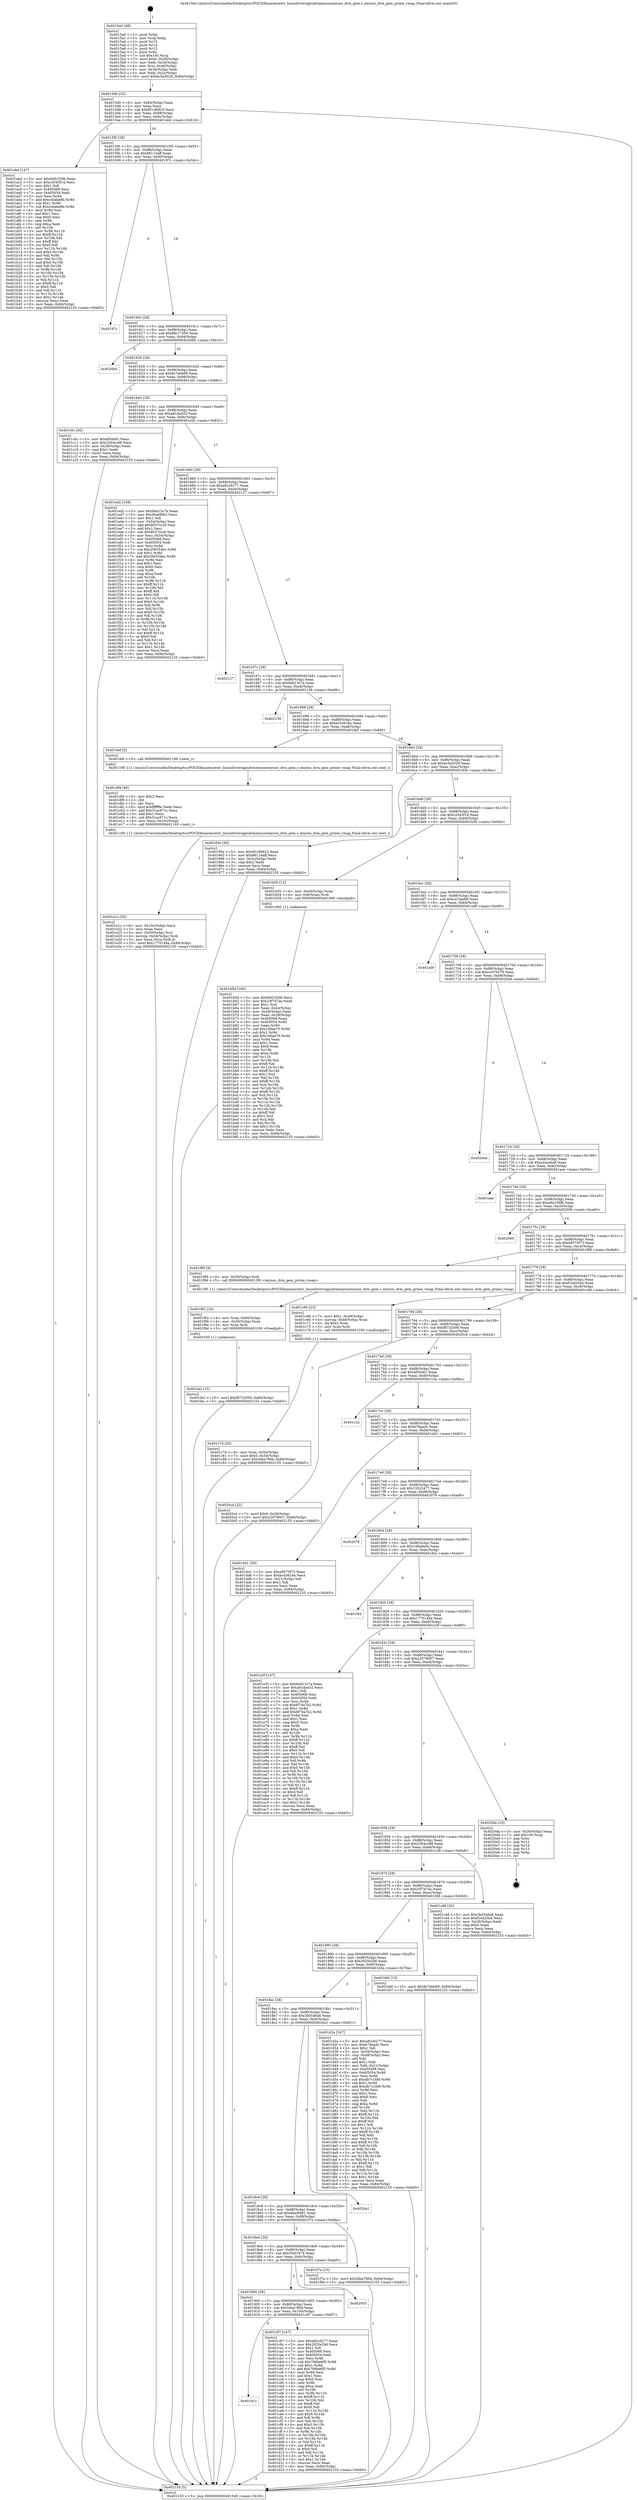 digraph "0x4015a0" {
  label = "0x4015a0 (/mnt/c/Users/mathe/Desktop/tcc/POCII/binaries/extr_linuxdriversgpudrmexynosexynos_drm_gem.c_exynos_drm_gem_prime_vmap_Final-ollvm.out::main(0))"
  labelloc = "t"
  node[shape=record]

  Entry [label="",width=0.3,height=0.3,shape=circle,fillcolor=black,style=filled]
  "0x4015d0" [label="{
     0x4015d0 [32]\l
     | [instrs]\l
     &nbsp;&nbsp;0x4015d0 \<+6\>: mov -0x84(%rbp),%eax\l
     &nbsp;&nbsp;0x4015d6 \<+2\>: mov %eax,%ecx\l
     &nbsp;&nbsp;0x4015d8 \<+6\>: sub $0x851d6823,%ecx\l
     &nbsp;&nbsp;0x4015de \<+6\>: mov %eax,-0x88(%rbp)\l
     &nbsp;&nbsp;0x4015e4 \<+6\>: mov %ecx,-0x8c(%rbp)\l
     &nbsp;&nbsp;0x4015ea \<+6\>: je 0000000000401abd \<main+0x51d\>\l
  }"]
  "0x401abd" [label="{
     0x401abd [147]\l
     | [instrs]\l
     &nbsp;&nbsp;0x401abd \<+5\>: mov $0x6401f29b,%eax\l
     &nbsp;&nbsp;0x401ac2 \<+5\>: mov $0xc2043f14,%ecx\l
     &nbsp;&nbsp;0x401ac7 \<+2\>: mov $0x1,%dl\l
     &nbsp;&nbsp;0x401ac9 \<+7\>: mov 0x405068,%esi\l
     &nbsp;&nbsp;0x401ad0 \<+7\>: mov 0x405054,%edi\l
     &nbsp;&nbsp;0x401ad7 \<+3\>: mov %esi,%r8d\l
     &nbsp;&nbsp;0x401ada \<+7\>: add $0xccbabe8b,%r8d\l
     &nbsp;&nbsp;0x401ae1 \<+4\>: sub $0x1,%r8d\l
     &nbsp;&nbsp;0x401ae5 \<+7\>: sub $0xccbabe8b,%r8d\l
     &nbsp;&nbsp;0x401aec \<+4\>: imul %r8d,%esi\l
     &nbsp;&nbsp;0x401af0 \<+3\>: and $0x1,%esi\l
     &nbsp;&nbsp;0x401af3 \<+3\>: cmp $0x0,%esi\l
     &nbsp;&nbsp;0x401af6 \<+4\>: sete %r9b\l
     &nbsp;&nbsp;0x401afa \<+3\>: cmp $0xa,%edi\l
     &nbsp;&nbsp;0x401afd \<+4\>: setl %r10b\l
     &nbsp;&nbsp;0x401b01 \<+3\>: mov %r9b,%r11b\l
     &nbsp;&nbsp;0x401b04 \<+4\>: xor $0xff,%r11b\l
     &nbsp;&nbsp;0x401b08 \<+3\>: mov %r10b,%bl\l
     &nbsp;&nbsp;0x401b0b \<+3\>: xor $0xff,%bl\l
     &nbsp;&nbsp;0x401b0e \<+3\>: xor $0x0,%dl\l
     &nbsp;&nbsp;0x401b11 \<+3\>: mov %r11b,%r14b\l
     &nbsp;&nbsp;0x401b14 \<+4\>: and $0x0,%r14b\l
     &nbsp;&nbsp;0x401b18 \<+3\>: and %dl,%r9b\l
     &nbsp;&nbsp;0x401b1b \<+3\>: mov %bl,%r15b\l
     &nbsp;&nbsp;0x401b1e \<+4\>: and $0x0,%r15b\l
     &nbsp;&nbsp;0x401b22 \<+3\>: and %dl,%r10b\l
     &nbsp;&nbsp;0x401b25 \<+3\>: or %r9b,%r14b\l
     &nbsp;&nbsp;0x401b28 \<+3\>: or %r10b,%r15b\l
     &nbsp;&nbsp;0x401b2b \<+3\>: xor %r15b,%r14b\l
     &nbsp;&nbsp;0x401b2e \<+3\>: or %bl,%r11b\l
     &nbsp;&nbsp;0x401b31 \<+4\>: xor $0xff,%r11b\l
     &nbsp;&nbsp;0x401b35 \<+3\>: or $0x0,%dl\l
     &nbsp;&nbsp;0x401b38 \<+3\>: and %dl,%r11b\l
     &nbsp;&nbsp;0x401b3b \<+3\>: or %r11b,%r14b\l
     &nbsp;&nbsp;0x401b3e \<+4\>: test $0x1,%r14b\l
     &nbsp;&nbsp;0x401b42 \<+3\>: cmovne %ecx,%eax\l
     &nbsp;&nbsp;0x401b45 \<+6\>: mov %eax,-0x84(%rbp)\l
     &nbsp;&nbsp;0x401b4b \<+5\>: jmp 0000000000402155 \<main+0xbb5\>\l
  }"]
  "0x4015f0" [label="{
     0x4015f0 [28]\l
     | [instrs]\l
     &nbsp;&nbsp;0x4015f0 \<+5\>: jmp 00000000004015f5 \<main+0x55\>\l
     &nbsp;&nbsp;0x4015f5 \<+6\>: mov -0x88(%rbp),%eax\l
     &nbsp;&nbsp;0x4015fb \<+5\>: sub $0x86114aff,%eax\l
     &nbsp;&nbsp;0x401600 \<+6\>: mov %eax,-0x90(%rbp)\l
     &nbsp;&nbsp;0x401606 \<+6\>: je 000000000040197c \<main+0x3dc\>\l
  }"]
  Exit [label="",width=0.3,height=0.3,shape=circle,fillcolor=black,style=filled,peripheries=2]
  "0x40197c" [label="{
     0x40197c\l
  }", style=dashed]
  "0x40160c" [label="{
     0x40160c [28]\l
     | [instrs]\l
     &nbsp;&nbsp;0x40160c \<+5\>: jmp 0000000000401611 \<main+0x71\>\l
     &nbsp;&nbsp;0x401611 \<+6\>: mov -0x88(%rbp),%eax\l
     &nbsp;&nbsp;0x401617 \<+5\>: sub $0x89c17356,%eax\l
     &nbsp;&nbsp;0x40161c \<+6\>: mov %eax,-0x94(%rbp)\l
     &nbsp;&nbsp;0x401622 \<+6\>: je 00000000004020b0 \<main+0xb10\>\l
  }"]
  "0x401fa2" [label="{
     0x401fa2 [15]\l
     | [instrs]\l
     &nbsp;&nbsp;0x401fa2 \<+10\>: movl $0xf872d300,-0x84(%rbp)\l
     &nbsp;&nbsp;0x401fac \<+5\>: jmp 0000000000402155 \<main+0xbb5\>\l
  }"]
  "0x4020b0" [label="{
     0x4020b0\l
  }", style=dashed]
  "0x401628" [label="{
     0x401628 [28]\l
     | [instrs]\l
     &nbsp;&nbsp;0x401628 \<+5\>: jmp 000000000040162d \<main+0x8d\>\l
     &nbsp;&nbsp;0x40162d \<+6\>: mov -0x88(%rbp),%eax\l
     &nbsp;&nbsp;0x401633 \<+5\>: sub $0x9c7ebb69,%eax\l
     &nbsp;&nbsp;0x401638 \<+6\>: mov %eax,-0x98(%rbp)\l
     &nbsp;&nbsp;0x40163e \<+6\>: je 0000000000401c0c \<main+0x66c\>\l
  }"]
  "0x401f92" [label="{
     0x401f92 [16]\l
     | [instrs]\l
     &nbsp;&nbsp;0x401f92 \<+4\>: mov %rax,-0x60(%rbp)\l
     &nbsp;&nbsp;0x401f96 \<+4\>: mov -0x50(%rbp),%rax\l
     &nbsp;&nbsp;0x401f9a \<+3\>: mov %rax,%rdi\l
     &nbsp;&nbsp;0x401f9d \<+5\>: call 0000000000401030 \<free@plt\>\l
     | [calls]\l
     &nbsp;&nbsp;0x401030 \{1\} (unknown)\l
  }"]
  "0x401c0c" [label="{
     0x401c0c [30]\l
     | [instrs]\l
     &nbsp;&nbsp;0x401c0c \<+5\>: mov $0x4f50a81,%eax\l
     &nbsp;&nbsp;0x401c11 \<+5\>: mov $0x2364cc98,%ecx\l
     &nbsp;&nbsp;0x401c16 \<+3\>: mov -0x28(%rbp),%edx\l
     &nbsp;&nbsp;0x401c19 \<+3\>: cmp $0x1,%edx\l
     &nbsp;&nbsp;0x401c1c \<+3\>: cmovl %ecx,%eax\l
     &nbsp;&nbsp;0x401c1f \<+6\>: mov %eax,-0x84(%rbp)\l
     &nbsp;&nbsp;0x401c25 \<+5\>: jmp 0000000000402155 \<main+0xbb5\>\l
  }"]
  "0x401644" [label="{
     0x401644 [28]\l
     | [instrs]\l
     &nbsp;&nbsp;0x401644 \<+5\>: jmp 0000000000401649 \<main+0xa9\>\l
     &nbsp;&nbsp;0x401649 \<+6\>: mov -0x88(%rbp),%eax\l
     &nbsp;&nbsp;0x40164f \<+5\>: sub $0xa81da432,%eax\l
     &nbsp;&nbsp;0x401654 \<+6\>: mov %eax,-0x9c(%rbp)\l
     &nbsp;&nbsp;0x40165a \<+6\>: je 0000000000401ed2 \<main+0x932\>\l
  }"]
  "0x401e1c" [label="{
     0x401e1c [35]\l
     | [instrs]\l
     &nbsp;&nbsp;0x401e1c \<+6\>: mov -0x10c(%rbp),%ecx\l
     &nbsp;&nbsp;0x401e22 \<+3\>: imul %eax,%ecx\l
     &nbsp;&nbsp;0x401e25 \<+4\>: mov -0x50(%rbp),%rsi\l
     &nbsp;&nbsp;0x401e29 \<+4\>: movslq -0x54(%rbp),%rdi\l
     &nbsp;&nbsp;0x401e2d \<+3\>: mov %ecx,(%rsi,%rdi,4)\l
     &nbsp;&nbsp;0x401e30 \<+10\>: movl $0x1775148a,-0x84(%rbp)\l
     &nbsp;&nbsp;0x401e3a \<+5\>: jmp 0000000000402155 \<main+0xbb5\>\l
  }"]
  "0x401ed2" [label="{
     0x401ed2 [168]\l
     | [instrs]\l
     &nbsp;&nbsp;0x401ed2 \<+5\>: mov $0xbbd13c7a,%eax\l
     &nbsp;&nbsp;0x401ed7 \<+5\>: mov $0x4ba0f061,%ecx\l
     &nbsp;&nbsp;0x401edc \<+2\>: mov $0x1,%dl\l
     &nbsp;&nbsp;0x401ede \<+3\>: mov -0x54(%rbp),%esi\l
     &nbsp;&nbsp;0x401ee1 \<+6\>: add $0x8037ccc0,%esi\l
     &nbsp;&nbsp;0x401ee7 \<+3\>: add $0x1,%esi\l
     &nbsp;&nbsp;0x401eea \<+6\>: sub $0x8037ccc0,%esi\l
     &nbsp;&nbsp;0x401ef0 \<+3\>: mov %esi,-0x54(%rbp)\l
     &nbsp;&nbsp;0x401ef3 \<+7\>: mov 0x405068,%esi\l
     &nbsp;&nbsp;0x401efa \<+7\>: mov 0x405054,%edi\l
     &nbsp;&nbsp;0x401f01 \<+3\>: mov %esi,%r8d\l
     &nbsp;&nbsp;0x401f04 \<+7\>: sub $0x206554ec,%r8d\l
     &nbsp;&nbsp;0x401f0b \<+4\>: sub $0x1,%r8d\l
     &nbsp;&nbsp;0x401f0f \<+7\>: add $0x206554ec,%r8d\l
     &nbsp;&nbsp;0x401f16 \<+4\>: imul %r8d,%esi\l
     &nbsp;&nbsp;0x401f1a \<+3\>: and $0x1,%esi\l
     &nbsp;&nbsp;0x401f1d \<+3\>: cmp $0x0,%esi\l
     &nbsp;&nbsp;0x401f20 \<+4\>: sete %r9b\l
     &nbsp;&nbsp;0x401f24 \<+3\>: cmp $0xa,%edi\l
     &nbsp;&nbsp;0x401f27 \<+4\>: setl %r10b\l
     &nbsp;&nbsp;0x401f2b \<+3\>: mov %r9b,%r11b\l
     &nbsp;&nbsp;0x401f2e \<+4\>: xor $0xff,%r11b\l
     &nbsp;&nbsp;0x401f32 \<+3\>: mov %r10b,%bl\l
     &nbsp;&nbsp;0x401f35 \<+3\>: xor $0xff,%bl\l
     &nbsp;&nbsp;0x401f38 \<+3\>: xor $0x0,%dl\l
     &nbsp;&nbsp;0x401f3b \<+3\>: mov %r11b,%r14b\l
     &nbsp;&nbsp;0x401f3e \<+4\>: and $0x0,%r14b\l
     &nbsp;&nbsp;0x401f42 \<+3\>: and %dl,%r9b\l
     &nbsp;&nbsp;0x401f45 \<+3\>: mov %bl,%r15b\l
     &nbsp;&nbsp;0x401f48 \<+4\>: and $0x0,%r15b\l
     &nbsp;&nbsp;0x401f4c \<+3\>: and %dl,%r10b\l
     &nbsp;&nbsp;0x401f4f \<+3\>: or %r9b,%r14b\l
     &nbsp;&nbsp;0x401f52 \<+3\>: or %r10b,%r15b\l
     &nbsp;&nbsp;0x401f55 \<+3\>: xor %r15b,%r14b\l
     &nbsp;&nbsp;0x401f58 \<+3\>: or %bl,%r11b\l
     &nbsp;&nbsp;0x401f5b \<+4\>: xor $0xff,%r11b\l
     &nbsp;&nbsp;0x401f5f \<+3\>: or $0x0,%dl\l
     &nbsp;&nbsp;0x401f62 \<+3\>: and %dl,%r11b\l
     &nbsp;&nbsp;0x401f65 \<+3\>: or %r11b,%r14b\l
     &nbsp;&nbsp;0x401f68 \<+4\>: test $0x1,%r14b\l
     &nbsp;&nbsp;0x401f6c \<+3\>: cmovne %ecx,%eax\l
     &nbsp;&nbsp;0x401f6f \<+6\>: mov %eax,-0x84(%rbp)\l
     &nbsp;&nbsp;0x401f75 \<+5\>: jmp 0000000000402155 \<main+0xbb5\>\l
  }"]
  "0x401660" [label="{
     0x401660 [28]\l
     | [instrs]\l
     &nbsp;&nbsp;0x401660 \<+5\>: jmp 0000000000401665 \<main+0xc5\>\l
     &nbsp;&nbsp;0x401665 \<+6\>: mov -0x88(%rbp),%eax\l
     &nbsp;&nbsp;0x40166b \<+5\>: sub $0xa82c6277,%eax\l
     &nbsp;&nbsp;0x401670 \<+6\>: mov %eax,-0xa0(%rbp)\l
     &nbsp;&nbsp;0x401676 \<+6\>: je 0000000000402127 \<main+0xb87\>\l
  }"]
  "0x401df4" [label="{
     0x401df4 [40]\l
     | [instrs]\l
     &nbsp;&nbsp;0x401df4 \<+5\>: mov $0x2,%ecx\l
     &nbsp;&nbsp;0x401df9 \<+1\>: cltd\l
     &nbsp;&nbsp;0x401dfa \<+2\>: idiv %ecx\l
     &nbsp;&nbsp;0x401dfc \<+6\>: imul $0xfffffffe,%edx,%ecx\l
     &nbsp;&nbsp;0x401e02 \<+6\>: add $0x31ac971c,%ecx\l
     &nbsp;&nbsp;0x401e08 \<+3\>: add $0x1,%ecx\l
     &nbsp;&nbsp;0x401e0b \<+6\>: sub $0x31ac971c,%ecx\l
     &nbsp;&nbsp;0x401e11 \<+6\>: mov %ecx,-0x10c(%rbp)\l
     &nbsp;&nbsp;0x401e17 \<+5\>: call 0000000000401160 \<next_i\>\l
     | [calls]\l
     &nbsp;&nbsp;0x401160 \{1\} (/mnt/c/Users/mathe/Desktop/tcc/POCII/binaries/extr_linuxdriversgpudrmexynosexynos_drm_gem.c_exynos_drm_gem_prime_vmap_Final-ollvm.out::next_i)\l
  }"]
  "0x402127" [label="{
     0x402127\l
  }", style=dashed]
  "0x40167c" [label="{
     0x40167c [28]\l
     | [instrs]\l
     &nbsp;&nbsp;0x40167c \<+5\>: jmp 0000000000401681 \<main+0xe1\>\l
     &nbsp;&nbsp;0x401681 \<+6\>: mov -0x88(%rbp),%eax\l
     &nbsp;&nbsp;0x401687 \<+5\>: sub $0xbbd13c7a,%eax\l
     &nbsp;&nbsp;0x40168c \<+6\>: mov %eax,-0xa4(%rbp)\l
     &nbsp;&nbsp;0x401692 \<+6\>: je 0000000000402136 \<main+0xb96\>\l
  }"]
  "0x40191c" [label="{
     0x40191c\l
  }", style=dashed]
  "0x402136" [label="{
     0x402136\l
  }", style=dashed]
  "0x401698" [label="{
     0x401698 [28]\l
     | [instrs]\l
     &nbsp;&nbsp;0x401698 \<+5\>: jmp 000000000040169d \<main+0xfd\>\l
     &nbsp;&nbsp;0x40169d \<+6\>: mov -0x88(%rbp),%eax\l
     &nbsp;&nbsp;0x4016a3 \<+5\>: sub $0xbc43616e,%eax\l
     &nbsp;&nbsp;0x4016a8 \<+6\>: mov %eax,-0xa8(%rbp)\l
     &nbsp;&nbsp;0x4016ae \<+6\>: je 0000000000401def \<main+0x84f\>\l
  }"]
  "0x401c97" [label="{
     0x401c97 [147]\l
     | [instrs]\l
     &nbsp;&nbsp;0x401c97 \<+5\>: mov $0xa82c6277,%eax\l
     &nbsp;&nbsp;0x401c9c \<+5\>: mov $0x2925e2b6,%ecx\l
     &nbsp;&nbsp;0x401ca1 \<+2\>: mov $0x1,%dl\l
     &nbsp;&nbsp;0x401ca3 \<+7\>: mov 0x405068,%esi\l
     &nbsp;&nbsp;0x401caa \<+7\>: mov 0x405054,%edi\l
     &nbsp;&nbsp;0x401cb1 \<+3\>: mov %esi,%r8d\l
     &nbsp;&nbsp;0x401cb4 \<+7\>: sub $0x706be6f5,%r8d\l
     &nbsp;&nbsp;0x401cbb \<+4\>: sub $0x1,%r8d\l
     &nbsp;&nbsp;0x401cbf \<+7\>: add $0x706be6f5,%r8d\l
     &nbsp;&nbsp;0x401cc6 \<+4\>: imul %r8d,%esi\l
     &nbsp;&nbsp;0x401cca \<+3\>: and $0x1,%esi\l
     &nbsp;&nbsp;0x401ccd \<+3\>: cmp $0x0,%esi\l
     &nbsp;&nbsp;0x401cd0 \<+4\>: sete %r9b\l
     &nbsp;&nbsp;0x401cd4 \<+3\>: cmp $0xa,%edi\l
     &nbsp;&nbsp;0x401cd7 \<+4\>: setl %r10b\l
     &nbsp;&nbsp;0x401cdb \<+3\>: mov %r9b,%r11b\l
     &nbsp;&nbsp;0x401cde \<+4\>: xor $0xff,%r11b\l
     &nbsp;&nbsp;0x401ce2 \<+3\>: mov %r10b,%bl\l
     &nbsp;&nbsp;0x401ce5 \<+3\>: xor $0xff,%bl\l
     &nbsp;&nbsp;0x401ce8 \<+3\>: xor $0x0,%dl\l
     &nbsp;&nbsp;0x401ceb \<+3\>: mov %r11b,%r14b\l
     &nbsp;&nbsp;0x401cee \<+4\>: and $0x0,%r14b\l
     &nbsp;&nbsp;0x401cf2 \<+3\>: and %dl,%r9b\l
     &nbsp;&nbsp;0x401cf5 \<+3\>: mov %bl,%r15b\l
     &nbsp;&nbsp;0x401cf8 \<+4\>: and $0x0,%r15b\l
     &nbsp;&nbsp;0x401cfc \<+3\>: and %dl,%r10b\l
     &nbsp;&nbsp;0x401cff \<+3\>: or %r9b,%r14b\l
     &nbsp;&nbsp;0x401d02 \<+3\>: or %r10b,%r15b\l
     &nbsp;&nbsp;0x401d05 \<+3\>: xor %r15b,%r14b\l
     &nbsp;&nbsp;0x401d08 \<+3\>: or %bl,%r11b\l
     &nbsp;&nbsp;0x401d0b \<+4\>: xor $0xff,%r11b\l
     &nbsp;&nbsp;0x401d0f \<+3\>: or $0x0,%dl\l
     &nbsp;&nbsp;0x401d12 \<+3\>: and %dl,%r11b\l
     &nbsp;&nbsp;0x401d15 \<+3\>: or %r11b,%r14b\l
     &nbsp;&nbsp;0x401d18 \<+4\>: test $0x1,%r14b\l
     &nbsp;&nbsp;0x401d1c \<+3\>: cmovne %ecx,%eax\l
     &nbsp;&nbsp;0x401d1f \<+6\>: mov %eax,-0x84(%rbp)\l
     &nbsp;&nbsp;0x401d25 \<+5\>: jmp 0000000000402155 \<main+0xbb5\>\l
  }"]
  "0x401def" [label="{
     0x401def [5]\l
     | [instrs]\l
     &nbsp;&nbsp;0x401def \<+5\>: call 0000000000401160 \<next_i\>\l
     | [calls]\l
     &nbsp;&nbsp;0x401160 \{1\} (/mnt/c/Users/mathe/Desktop/tcc/POCII/binaries/extr_linuxdriversgpudrmexynosexynos_drm_gem.c_exynos_drm_gem_prime_vmap_Final-ollvm.out::next_i)\l
  }"]
  "0x4016b4" [label="{
     0x4016b4 [28]\l
     | [instrs]\l
     &nbsp;&nbsp;0x4016b4 \<+5\>: jmp 00000000004016b9 \<main+0x119\>\l
     &nbsp;&nbsp;0x4016b9 \<+6\>: mov -0x88(%rbp),%eax\l
     &nbsp;&nbsp;0x4016bf \<+5\>: sub $0xbc5a5029,%eax\l
     &nbsp;&nbsp;0x4016c4 \<+6\>: mov %eax,-0xac(%rbp)\l
     &nbsp;&nbsp;0x4016ca \<+6\>: je 000000000040195e \<main+0x3be\>\l
  }"]
  "0x401900" [label="{
     0x401900 [28]\l
     | [instrs]\l
     &nbsp;&nbsp;0x401900 \<+5\>: jmp 0000000000401905 \<main+0x365\>\l
     &nbsp;&nbsp;0x401905 \<+6\>: mov -0x88(%rbp),%eax\l
     &nbsp;&nbsp;0x40190b \<+5\>: sub $0x5dea7894,%eax\l
     &nbsp;&nbsp;0x401910 \<+6\>: mov %eax,-0x100(%rbp)\l
     &nbsp;&nbsp;0x401916 \<+6\>: je 0000000000401c97 \<main+0x6f7\>\l
  }"]
  "0x40195e" [label="{
     0x40195e [30]\l
     | [instrs]\l
     &nbsp;&nbsp;0x40195e \<+5\>: mov $0x851d6823,%eax\l
     &nbsp;&nbsp;0x401963 \<+5\>: mov $0x86114aff,%ecx\l
     &nbsp;&nbsp;0x401968 \<+3\>: mov -0x2c(%rbp),%edx\l
     &nbsp;&nbsp;0x40196b \<+3\>: cmp $0x2,%edx\l
     &nbsp;&nbsp;0x40196e \<+3\>: cmovne %ecx,%eax\l
     &nbsp;&nbsp;0x401971 \<+6\>: mov %eax,-0x84(%rbp)\l
     &nbsp;&nbsp;0x401977 \<+5\>: jmp 0000000000402155 \<main+0xbb5\>\l
  }"]
  "0x4016d0" [label="{
     0x4016d0 [28]\l
     | [instrs]\l
     &nbsp;&nbsp;0x4016d0 \<+5\>: jmp 00000000004016d5 \<main+0x135\>\l
     &nbsp;&nbsp;0x4016d5 \<+6\>: mov -0x88(%rbp),%eax\l
     &nbsp;&nbsp;0x4016db \<+5\>: sub $0xc2043f14,%eax\l
     &nbsp;&nbsp;0x4016e0 \<+6\>: mov %eax,-0xb0(%rbp)\l
     &nbsp;&nbsp;0x4016e6 \<+6\>: je 0000000000401b50 \<main+0x5b0\>\l
  }"]
  "0x402155" [label="{
     0x402155 [5]\l
     | [instrs]\l
     &nbsp;&nbsp;0x402155 \<+5\>: jmp 00000000004015d0 \<main+0x30\>\l
  }"]
  "0x4015a0" [label="{
     0x4015a0 [48]\l
     | [instrs]\l
     &nbsp;&nbsp;0x4015a0 \<+1\>: push %rbp\l
     &nbsp;&nbsp;0x4015a1 \<+3\>: mov %rsp,%rbp\l
     &nbsp;&nbsp;0x4015a4 \<+2\>: push %r15\l
     &nbsp;&nbsp;0x4015a6 \<+2\>: push %r14\l
     &nbsp;&nbsp;0x4015a8 \<+2\>: push %r12\l
     &nbsp;&nbsp;0x4015aa \<+1\>: push %rbx\l
     &nbsp;&nbsp;0x4015ab \<+7\>: sub $0x100,%rsp\l
     &nbsp;&nbsp;0x4015b2 \<+7\>: movl $0x0,-0x30(%rbp)\l
     &nbsp;&nbsp;0x4015b9 \<+3\>: mov %edi,-0x34(%rbp)\l
     &nbsp;&nbsp;0x4015bc \<+4\>: mov %rsi,-0x40(%rbp)\l
     &nbsp;&nbsp;0x4015c0 \<+3\>: mov -0x34(%rbp),%edi\l
     &nbsp;&nbsp;0x4015c3 \<+3\>: mov %edi,-0x2c(%rbp)\l
     &nbsp;&nbsp;0x4015c6 \<+10\>: movl $0xbc5a5029,-0x84(%rbp)\l
  }"]
  "0x402055" [label="{
     0x402055\l
  }", style=dashed]
  "0x401b50" [label="{
     0x401b50 [13]\l
     | [instrs]\l
     &nbsp;&nbsp;0x401b50 \<+4\>: mov -0x40(%rbp),%rax\l
     &nbsp;&nbsp;0x401b54 \<+4\>: mov 0x8(%rax),%rdi\l
     &nbsp;&nbsp;0x401b58 \<+5\>: call 0000000000401060 \<atoi@plt\>\l
     | [calls]\l
     &nbsp;&nbsp;0x401060 \{1\} (unknown)\l
  }"]
  "0x4016ec" [label="{
     0x4016ec [28]\l
     | [instrs]\l
     &nbsp;&nbsp;0x4016ec \<+5\>: jmp 00000000004016f1 \<main+0x151\>\l
     &nbsp;&nbsp;0x4016f1 \<+6\>: mov -0x88(%rbp),%eax\l
     &nbsp;&nbsp;0x4016f7 \<+5\>: sub $0xc214ad0f,%eax\l
     &nbsp;&nbsp;0x4016fc \<+6\>: mov %eax,-0xb4(%rbp)\l
     &nbsp;&nbsp;0x401702 \<+6\>: je 0000000000401a0f \<main+0x46f\>\l
  }"]
  "0x401b5d" [label="{
     0x401b5d [160]\l
     | [instrs]\l
     &nbsp;&nbsp;0x401b5d \<+5\>: mov $0x6401f29b,%ecx\l
     &nbsp;&nbsp;0x401b62 \<+5\>: mov $0x23f7d7ae,%edx\l
     &nbsp;&nbsp;0x401b67 \<+3\>: mov $0x1,%sil\l
     &nbsp;&nbsp;0x401b6a \<+3\>: mov %eax,-0x44(%rbp)\l
     &nbsp;&nbsp;0x401b6d \<+3\>: mov -0x44(%rbp),%eax\l
     &nbsp;&nbsp;0x401b70 \<+3\>: mov %eax,-0x28(%rbp)\l
     &nbsp;&nbsp;0x401b73 \<+7\>: mov 0x405068,%eax\l
     &nbsp;&nbsp;0x401b7a \<+8\>: mov 0x405054,%r8d\l
     &nbsp;&nbsp;0x401b82 \<+3\>: mov %eax,%r9d\l
     &nbsp;&nbsp;0x401b85 \<+7\>: sub $0x106ae70,%r9d\l
     &nbsp;&nbsp;0x401b8c \<+4\>: sub $0x1,%r9d\l
     &nbsp;&nbsp;0x401b90 \<+7\>: add $0x106ae70,%r9d\l
     &nbsp;&nbsp;0x401b97 \<+4\>: imul %r9d,%eax\l
     &nbsp;&nbsp;0x401b9b \<+3\>: and $0x1,%eax\l
     &nbsp;&nbsp;0x401b9e \<+3\>: cmp $0x0,%eax\l
     &nbsp;&nbsp;0x401ba1 \<+4\>: sete %r10b\l
     &nbsp;&nbsp;0x401ba5 \<+4\>: cmp $0xa,%r8d\l
     &nbsp;&nbsp;0x401ba9 \<+4\>: setl %r11b\l
     &nbsp;&nbsp;0x401bad \<+3\>: mov %r10b,%bl\l
     &nbsp;&nbsp;0x401bb0 \<+3\>: xor $0xff,%bl\l
     &nbsp;&nbsp;0x401bb3 \<+3\>: mov %r11b,%r14b\l
     &nbsp;&nbsp;0x401bb6 \<+4\>: xor $0xff,%r14b\l
     &nbsp;&nbsp;0x401bba \<+4\>: xor $0x1,%sil\l
     &nbsp;&nbsp;0x401bbe \<+3\>: mov %bl,%r15b\l
     &nbsp;&nbsp;0x401bc1 \<+4\>: and $0xff,%r15b\l
     &nbsp;&nbsp;0x401bc5 \<+3\>: and %sil,%r10b\l
     &nbsp;&nbsp;0x401bc8 \<+3\>: mov %r14b,%r12b\l
     &nbsp;&nbsp;0x401bcb \<+4\>: and $0xff,%r12b\l
     &nbsp;&nbsp;0x401bcf \<+3\>: and %sil,%r11b\l
     &nbsp;&nbsp;0x401bd2 \<+3\>: or %r10b,%r15b\l
     &nbsp;&nbsp;0x401bd5 \<+3\>: or %r11b,%r12b\l
     &nbsp;&nbsp;0x401bd8 \<+3\>: xor %r12b,%r15b\l
     &nbsp;&nbsp;0x401bdb \<+3\>: or %r14b,%bl\l
     &nbsp;&nbsp;0x401bde \<+3\>: xor $0xff,%bl\l
     &nbsp;&nbsp;0x401be1 \<+4\>: or $0x1,%sil\l
     &nbsp;&nbsp;0x401be5 \<+3\>: and %sil,%bl\l
     &nbsp;&nbsp;0x401be8 \<+3\>: or %bl,%r15b\l
     &nbsp;&nbsp;0x401beb \<+4\>: test $0x1,%r15b\l
     &nbsp;&nbsp;0x401bef \<+3\>: cmovne %edx,%ecx\l
     &nbsp;&nbsp;0x401bf2 \<+6\>: mov %ecx,-0x84(%rbp)\l
     &nbsp;&nbsp;0x401bf8 \<+5\>: jmp 0000000000402155 \<main+0xbb5\>\l
  }"]
  "0x4018e4" [label="{
     0x4018e4 [28]\l
     | [instrs]\l
     &nbsp;&nbsp;0x4018e4 \<+5\>: jmp 00000000004018e9 \<main+0x349\>\l
     &nbsp;&nbsp;0x4018e9 \<+6\>: mov -0x88(%rbp),%eax\l
     &nbsp;&nbsp;0x4018ef \<+5\>: sub $0x50ef1874,%eax\l
     &nbsp;&nbsp;0x4018f4 \<+6\>: mov %eax,-0xfc(%rbp)\l
     &nbsp;&nbsp;0x4018fa \<+6\>: je 0000000000402055 \<main+0xab5\>\l
  }"]
  "0x401a0f" [label="{
     0x401a0f\l
  }", style=dashed]
  "0x401708" [label="{
     0x401708 [28]\l
     | [instrs]\l
     &nbsp;&nbsp;0x401708 \<+5\>: jmp 000000000040170d \<main+0x16d\>\l
     &nbsp;&nbsp;0x40170d \<+6\>: mov -0x88(%rbp),%eax\l
     &nbsp;&nbsp;0x401713 \<+5\>: sub $0xcc076276,%eax\l
     &nbsp;&nbsp;0x401718 \<+6\>: mov %eax,-0xb8(%rbp)\l
     &nbsp;&nbsp;0x40171e \<+6\>: je 00000000004020ed \<main+0xb4d\>\l
  }"]
  "0x401f7a" [label="{
     0x401f7a [15]\l
     | [instrs]\l
     &nbsp;&nbsp;0x401f7a \<+10\>: movl $0x5dea7894,-0x84(%rbp)\l
     &nbsp;&nbsp;0x401f84 \<+5\>: jmp 0000000000402155 \<main+0xbb5\>\l
  }"]
  "0x4020ed" [label="{
     0x4020ed\l
  }", style=dashed]
  "0x401724" [label="{
     0x401724 [28]\l
     | [instrs]\l
     &nbsp;&nbsp;0x401724 \<+5\>: jmp 0000000000401729 \<main+0x189\>\l
     &nbsp;&nbsp;0x401729 \<+6\>: mov -0x88(%rbp),%eax\l
     &nbsp;&nbsp;0x40172f \<+5\>: sub $0xe2aceda8,%eax\l
     &nbsp;&nbsp;0x401734 \<+6\>: mov %eax,-0xbc(%rbp)\l
     &nbsp;&nbsp;0x40173a \<+6\>: je 0000000000401aae \<main+0x50e\>\l
  }"]
  "0x4018c8" [label="{
     0x4018c8 [28]\l
     | [instrs]\l
     &nbsp;&nbsp;0x4018c8 \<+5\>: jmp 00000000004018cd \<main+0x32d\>\l
     &nbsp;&nbsp;0x4018cd \<+6\>: mov -0x88(%rbp),%eax\l
     &nbsp;&nbsp;0x4018d3 \<+5\>: sub $0x4ba0f061,%eax\l
     &nbsp;&nbsp;0x4018d8 \<+6\>: mov %eax,-0xf8(%rbp)\l
     &nbsp;&nbsp;0x4018de \<+6\>: je 0000000000401f7a \<main+0x9da\>\l
  }"]
  "0x401aae" [label="{
     0x401aae\l
  }", style=dashed]
  "0x401740" [label="{
     0x401740 [28]\l
     | [instrs]\l
     &nbsp;&nbsp;0x401740 \<+5\>: jmp 0000000000401745 \<main+0x1a5\>\l
     &nbsp;&nbsp;0x401745 \<+6\>: mov -0x88(%rbp),%eax\l
     &nbsp;&nbsp;0x40174b \<+5\>: sub $0xe6a156fb,%eax\l
     &nbsp;&nbsp;0x401750 \<+6\>: mov %eax,-0xc0(%rbp)\l
     &nbsp;&nbsp;0x401756 \<+6\>: je 0000000000402000 \<main+0xa60\>\l
  }"]
  "0x4020a1" [label="{
     0x4020a1\l
  }", style=dashed]
  "0x402000" [label="{
     0x402000\l
  }", style=dashed]
  "0x40175c" [label="{
     0x40175c [28]\l
     | [instrs]\l
     &nbsp;&nbsp;0x40175c \<+5\>: jmp 0000000000401761 \<main+0x1c1\>\l
     &nbsp;&nbsp;0x401761 \<+6\>: mov -0x88(%rbp),%eax\l
     &nbsp;&nbsp;0x401767 \<+5\>: sub $0xe9575f73,%eax\l
     &nbsp;&nbsp;0x40176c \<+6\>: mov %eax,-0xc4(%rbp)\l
     &nbsp;&nbsp;0x401772 \<+6\>: je 0000000000401f89 \<main+0x9e9\>\l
  }"]
  "0x4018ac" [label="{
     0x4018ac [28]\l
     | [instrs]\l
     &nbsp;&nbsp;0x4018ac \<+5\>: jmp 00000000004018b1 \<main+0x311\>\l
     &nbsp;&nbsp;0x4018b1 \<+6\>: mov -0x88(%rbp),%eax\l
     &nbsp;&nbsp;0x4018b7 \<+5\>: sub $0x3b0546a8,%eax\l
     &nbsp;&nbsp;0x4018bc \<+6\>: mov %eax,-0xf4(%rbp)\l
     &nbsp;&nbsp;0x4018c2 \<+6\>: je 00000000004020a1 \<main+0xb01\>\l
  }"]
  "0x401f89" [label="{
     0x401f89 [9]\l
     | [instrs]\l
     &nbsp;&nbsp;0x401f89 \<+4\>: mov -0x50(%rbp),%rdi\l
     &nbsp;&nbsp;0x401f8d \<+5\>: call 00000000004013f0 \<exynos_drm_gem_prime_vmap\>\l
     | [calls]\l
     &nbsp;&nbsp;0x4013f0 \{1\} (/mnt/c/Users/mathe/Desktop/tcc/POCII/binaries/extr_linuxdriversgpudrmexynosexynos_drm_gem.c_exynos_drm_gem_prime_vmap_Final-ollvm.out::exynos_drm_gem_prime_vmap)\l
  }"]
  "0x401778" [label="{
     0x401778 [28]\l
     | [instrs]\l
     &nbsp;&nbsp;0x401778 \<+5\>: jmp 000000000040177d \<main+0x1dd\>\l
     &nbsp;&nbsp;0x40177d \<+6\>: mov -0x88(%rbp),%eax\l
     &nbsp;&nbsp;0x401783 \<+5\>: sub $0xf1ed25b4,%eax\l
     &nbsp;&nbsp;0x401788 \<+6\>: mov %eax,-0xc8(%rbp)\l
     &nbsp;&nbsp;0x40178e \<+6\>: je 0000000000401c66 \<main+0x6c6\>\l
  }"]
  "0x401d2a" [label="{
     0x401d2a [167]\l
     | [instrs]\l
     &nbsp;&nbsp;0x401d2a \<+5\>: mov $0xa82c6277,%eax\l
     &nbsp;&nbsp;0x401d2f \<+5\>: mov $0xb78aadc,%ecx\l
     &nbsp;&nbsp;0x401d34 \<+2\>: mov $0x1,%dl\l
     &nbsp;&nbsp;0x401d36 \<+3\>: mov -0x54(%rbp),%esi\l
     &nbsp;&nbsp;0x401d39 \<+3\>: cmp -0x48(%rbp),%esi\l
     &nbsp;&nbsp;0x401d3c \<+4\>: setl %dil\l
     &nbsp;&nbsp;0x401d40 \<+4\>: and $0x1,%dil\l
     &nbsp;&nbsp;0x401d44 \<+4\>: mov %dil,-0x21(%rbp)\l
     &nbsp;&nbsp;0x401d48 \<+7\>: mov 0x405068,%esi\l
     &nbsp;&nbsp;0x401d4f \<+8\>: mov 0x405054,%r8d\l
     &nbsp;&nbsp;0x401d57 \<+3\>: mov %esi,%r9d\l
     &nbsp;&nbsp;0x401d5a \<+7\>: sub $0xdb7c1fd9,%r9d\l
     &nbsp;&nbsp;0x401d61 \<+4\>: sub $0x1,%r9d\l
     &nbsp;&nbsp;0x401d65 \<+7\>: add $0xdb7c1fd9,%r9d\l
     &nbsp;&nbsp;0x401d6c \<+4\>: imul %r9d,%esi\l
     &nbsp;&nbsp;0x401d70 \<+3\>: and $0x1,%esi\l
     &nbsp;&nbsp;0x401d73 \<+3\>: cmp $0x0,%esi\l
     &nbsp;&nbsp;0x401d76 \<+4\>: sete %dil\l
     &nbsp;&nbsp;0x401d7a \<+4\>: cmp $0xa,%r8d\l
     &nbsp;&nbsp;0x401d7e \<+4\>: setl %r10b\l
     &nbsp;&nbsp;0x401d82 \<+3\>: mov %dil,%r11b\l
     &nbsp;&nbsp;0x401d85 \<+4\>: xor $0xff,%r11b\l
     &nbsp;&nbsp;0x401d89 \<+3\>: mov %r10b,%bl\l
     &nbsp;&nbsp;0x401d8c \<+3\>: xor $0xff,%bl\l
     &nbsp;&nbsp;0x401d8f \<+3\>: xor $0x1,%dl\l
     &nbsp;&nbsp;0x401d92 \<+3\>: mov %r11b,%r14b\l
     &nbsp;&nbsp;0x401d95 \<+4\>: and $0xff,%r14b\l
     &nbsp;&nbsp;0x401d99 \<+3\>: and %dl,%dil\l
     &nbsp;&nbsp;0x401d9c \<+3\>: mov %bl,%r15b\l
     &nbsp;&nbsp;0x401d9f \<+4\>: and $0xff,%r15b\l
     &nbsp;&nbsp;0x401da3 \<+3\>: and %dl,%r10b\l
     &nbsp;&nbsp;0x401da6 \<+3\>: or %dil,%r14b\l
     &nbsp;&nbsp;0x401da9 \<+3\>: or %r10b,%r15b\l
     &nbsp;&nbsp;0x401dac \<+3\>: xor %r15b,%r14b\l
     &nbsp;&nbsp;0x401daf \<+3\>: or %bl,%r11b\l
     &nbsp;&nbsp;0x401db2 \<+4\>: xor $0xff,%r11b\l
     &nbsp;&nbsp;0x401db6 \<+3\>: or $0x1,%dl\l
     &nbsp;&nbsp;0x401db9 \<+3\>: and %dl,%r11b\l
     &nbsp;&nbsp;0x401dbc \<+3\>: or %r11b,%r14b\l
     &nbsp;&nbsp;0x401dbf \<+4\>: test $0x1,%r14b\l
     &nbsp;&nbsp;0x401dc3 \<+3\>: cmovne %ecx,%eax\l
     &nbsp;&nbsp;0x401dc6 \<+6\>: mov %eax,-0x84(%rbp)\l
     &nbsp;&nbsp;0x401dcc \<+5\>: jmp 0000000000402155 \<main+0xbb5\>\l
  }"]
  "0x401c66" [label="{
     0x401c66 [23]\l
     | [instrs]\l
     &nbsp;&nbsp;0x401c66 \<+7\>: movl $0x1,-0x48(%rbp)\l
     &nbsp;&nbsp;0x401c6d \<+4\>: movslq -0x48(%rbp),%rax\l
     &nbsp;&nbsp;0x401c71 \<+4\>: shl $0x2,%rax\l
     &nbsp;&nbsp;0x401c75 \<+3\>: mov %rax,%rdi\l
     &nbsp;&nbsp;0x401c78 \<+5\>: call 0000000000401050 \<malloc@plt\>\l
     | [calls]\l
     &nbsp;&nbsp;0x401050 \{1\} (unknown)\l
  }"]
  "0x401794" [label="{
     0x401794 [28]\l
     | [instrs]\l
     &nbsp;&nbsp;0x401794 \<+5\>: jmp 0000000000401799 \<main+0x1f9\>\l
     &nbsp;&nbsp;0x401799 \<+6\>: mov -0x88(%rbp),%eax\l
     &nbsp;&nbsp;0x40179f \<+5\>: sub $0xf872d300,%eax\l
     &nbsp;&nbsp;0x4017a4 \<+6\>: mov %eax,-0xcc(%rbp)\l
     &nbsp;&nbsp;0x4017aa \<+6\>: je 00000000004020c4 \<main+0xb24\>\l
  }"]
  "0x401c7d" [label="{
     0x401c7d [26]\l
     | [instrs]\l
     &nbsp;&nbsp;0x401c7d \<+4\>: mov %rax,-0x50(%rbp)\l
     &nbsp;&nbsp;0x401c81 \<+7\>: movl $0x0,-0x54(%rbp)\l
     &nbsp;&nbsp;0x401c88 \<+10\>: movl $0x5dea7894,-0x84(%rbp)\l
     &nbsp;&nbsp;0x401c92 \<+5\>: jmp 0000000000402155 \<main+0xbb5\>\l
  }"]
  "0x4020c4" [label="{
     0x4020c4 [22]\l
     | [instrs]\l
     &nbsp;&nbsp;0x4020c4 \<+7\>: movl $0x0,-0x30(%rbp)\l
     &nbsp;&nbsp;0x4020cb \<+10\>: movl $0x22079007,-0x84(%rbp)\l
     &nbsp;&nbsp;0x4020d5 \<+5\>: jmp 0000000000402155 \<main+0xbb5\>\l
  }"]
  "0x4017b0" [label="{
     0x4017b0 [28]\l
     | [instrs]\l
     &nbsp;&nbsp;0x4017b0 \<+5\>: jmp 00000000004017b5 \<main+0x215\>\l
     &nbsp;&nbsp;0x4017b5 \<+6\>: mov -0x88(%rbp),%eax\l
     &nbsp;&nbsp;0x4017bb \<+5\>: sub $0x4f50a81,%eax\l
     &nbsp;&nbsp;0x4017c0 \<+6\>: mov %eax,-0xd0(%rbp)\l
     &nbsp;&nbsp;0x4017c6 \<+6\>: je 0000000000401c2a \<main+0x68a\>\l
  }"]
  "0x401890" [label="{
     0x401890 [28]\l
     | [instrs]\l
     &nbsp;&nbsp;0x401890 \<+5\>: jmp 0000000000401895 \<main+0x2f5\>\l
     &nbsp;&nbsp;0x401895 \<+6\>: mov -0x88(%rbp),%eax\l
     &nbsp;&nbsp;0x40189b \<+5\>: sub $0x2925e2b6,%eax\l
     &nbsp;&nbsp;0x4018a0 \<+6\>: mov %eax,-0xf0(%rbp)\l
     &nbsp;&nbsp;0x4018a6 \<+6\>: je 0000000000401d2a \<main+0x78a\>\l
  }"]
  "0x401c2a" [label="{
     0x401c2a\l
  }", style=dashed]
  "0x4017cc" [label="{
     0x4017cc [28]\l
     | [instrs]\l
     &nbsp;&nbsp;0x4017cc \<+5\>: jmp 00000000004017d1 \<main+0x231\>\l
     &nbsp;&nbsp;0x4017d1 \<+6\>: mov -0x88(%rbp),%eax\l
     &nbsp;&nbsp;0x4017d7 \<+5\>: sub $0xb78aadc,%eax\l
     &nbsp;&nbsp;0x4017dc \<+6\>: mov %eax,-0xd4(%rbp)\l
     &nbsp;&nbsp;0x4017e2 \<+6\>: je 0000000000401dd1 \<main+0x831\>\l
  }"]
  "0x401bfd" [label="{
     0x401bfd [15]\l
     | [instrs]\l
     &nbsp;&nbsp;0x401bfd \<+10\>: movl $0x9c7ebb69,-0x84(%rbp)\l
     &nbsp;&nbsp;0x401c07 \<+5\>: jmp 0000000000402155 \<main+0xbb5\>\l
  }"]
  "0x401dd1" [label="{
     0x401dd1 [30]\l
     | [instrs]\l
     &nbsp;&nbsp;0x401dd1 \<+5\>: mov $0xe9575f73,%eax\l
     &nbsp;&nbsp;0x401dd6 \<+5\>: mov $0xbc43616e,%ecx\l
     &nbsp;&nbsp;0x401ddb \<+3\>: mov -0x21(%rbp),%dl\l
     &nbsp;&nbsp;0x401dde \<+3\>: test $0x1,%dl\l
     &nbsp;&nbsp;0x401de1 \<+3\>: cmovne %ecx,%eax\l
     &nbsp;&nbsp;0x401de4 \<+6\>: mov %eax,-0x84(%rbp)\l
     &nbsp;&nbsp;0x401dea \<+5\>: jmp 0000000000402155 \<main+0xbb5\>\l
  }"]
  "0x4017e8" [label="{
     0x4017e8 [28]\l
     | [instrs]\l
     &nbsp;&nbsp;0x4017e8 \<+5\>: jmp 00000000004017ed \<main+0x24d\>\l
     &nbsp;&nbsp;0x4017ed \<+6\>: mov -0x88(%rbp),%eax\l
     &nbsp;&nbsp;0x4017f3 \<+5\>: sub $0x13522477,%eax\l
     &nbsp;&nbsp;0x4017f8 \<+6\>: mov %eax,-0xd8(%rbp)\l
     &nbsp;&nbsp;0x4017fe \<+6\>: je 0000000000402079 \<main+0xad9\>\l
  }"]
  "0x401874" [label="{
     0x401874 [28]\l
     | [instrs]\l
     &nbsp;&nbsp;0x401874 \<+5\>: jmp 0000000000401879 \<main+0x2d9\>\l
     &nbsp;&nbsp;0x401879 \<+6\>: mov -0x88(%rbp),%eax\l
     &nbsp;&nbsp;0x40187f \<+5\>: sub $0x23f7d7ae,%eax\l
     &nbsp;&nbsp;0x401884 \<+6\>: mov %eax,-0xec(%rbp)\l
     &nbsp;&nbsp;0x40188a \<+6\>: je 0000000000401bfd \<main+0x65d\>\l
  }"]
  "0x402079" [label="{
     0x402079\l
  }", style=dashed]
  "0x401804" [label="{
     0x401804 [28]\l
     | [instrs]\l
     &nbsp;&nbsp;0x401804 \<+5\>: jmp 0000000000401809 \<main+0x269\>\l
     &nbsp;&nbsp;0x401809 \<+6\>: mov -0x88(%rbp),%eax\l
     &nbsp;&nbsp;0x40180f \<+5\>: sub $0x149a6e5a,%eax\l
     &nbsp;&nbsp;0x401814 \<+6\>: mov %eax,-0xdc(%rbp)\l
     &nbsp;&nbsp;0x40181a \<+6\>: je 0000000000401fe2 \<main+0xa42\>\l
  }"]
  "0x401c48" [label="{
     0x401c48 [30]\l
     | [instrs]\l
     &nbsp;&nbsp;0x401c48 \<+5\>: mov $0x3b0546a8,%eax\l
     &nbsp;&nbsp;0x401c4d \<+5\>: mov $0xf1ed25b4,%ecx\l
     &nbsp;&nbsp;0x401c52 \<+3\>: mov -0x28(%rbp),%edx\l
     &nbsp;&nbsp;0x401c55 \<+3\>: cmp $0x0,%edx\l
     &nbsp;&nbsp;0x401c58 \<+3\>: cmove %ecx,%eax\l
     &nbsp;&nbsp;0x401c5b \<+6\>: mov %eax,-0x84(%rbp)\l
     &nbsp;&nbsp;0x401c61 \<+5\>: jmp 0000000000402155 \<main+0xbb5\>\l
  }"]
  "0x401fe2" [label="{
     0x401fe2\l
  }", style=dashed]
  "0x401820" [label="{
     0x401820 [28]\l
     | [instrs]\l
     &nbsp;&nbsp;0x401820 \<+5\>: jmp 0000000000401825 \<main+0x285\>\l
     &nbsp;&nbsp;0x401825 \<+6\>: mov -0x88(%rbp),%eax\l
     &nbsp;&nbsp;0x40182b \<+5\>: sub $0x1775148a,%eax\l
     &nbsp;&nbsp;0x401830 \<+6\>: mov %eax,-0xe0(%rbp)\l
     &nbsp;&nbsp;0x401836 \<+6\>: je 0000000000401e3f \<main+0x89f\>\l
  }"]
  "0x401858" [label="{
     0x401858 [28]\l
     | [instrs]\l
     &nbsp;&nbsp;0x401858 \<+5\>: jmp 000000000040185d \<main+0x2bd\>\l
     &nbsp;&nbsp;0x40185d \<+6\>: mov -0x88(%rbp),%eax\l
     &nbsp;&nbsp;0x401863 \<+5\>: sub $0x2364cc98,%eax\l
     &nbsp;&nbsp;0x401868 \<+6\>: mov %eax,-0xe8(%rbp)\l
     &nbsp;&nbsp;0x40186e \<+6\>: je 0000000000401c48 \<main+0x6a8\>\l
  }"]
  "0x401e3f" [label="{
     0x401e3f [147]\l
     | [instrs]\l
     &nbsp;&nbsp;0x401e3f \<+5\>: mov $0xbbd13c7a,%eax\l
     &nbsp;&nbsp;0x401e44 \<+5\>: mov $0xa81da432,%ecx\l
     &nbsp;&nbsp;0x401e49 \<+2\>: mov $0x1,%dl\l
     &nbsp;&nbsp;0x401e4b \<+7\>: mov 0x405068,%esi\l
     &nbsp;&nbsp;0x401e52 \<+7\>: mov 0x405054,%edi\l
     &nbsp;&nbsp;0x401e59 \<+3\>: mov %esi,%r8d\l
     &nbsp;&nbsp;0x401e5c \<+7\>: sub $0x6f74a7b2,%r8d\l
     &nbsp;&nbsp;0x401e63 \<+4\>: sub $0x1,%r8d\l
     &nbsp;&nbsp;0x401e67 \<+7\>: add $0x6f74a7b2,%r8d\l
     &nbsp;&nbsp;0x401e6e \<+4\>: imul %r8d,%esi\l
     &nbsp;&nbsp;0x401e72 \<+3\>: and $0x1,%esi\l
     &nbsp;&nbsp;0x401e75 \<+3\>: cmp $0x0,%esi\l
     &nbsp;&nbsp;0x401e78 \<+4\>: sete %r9b\l
     &nbsp;&nbsp;0x401e7c \<+3\>: cmp $0xa,%edi\l
     &nbsp;&nbsp;0x401e7f \<+4\>: setl %r10b\l
     &nbsp;&nbsp;0x401e83 \<+3\>: mov %r9b,%r11b\l
     &nbsp;&nbsp;0x401e86 \<+4\>: xor $0xff,%r11b\l
     &nbsp;&nbsp;0x401e8a \<+3\>: mov %r10b,%bl\l
     &nbsp;&nbsp;0x401e8d \<+3\>: xor $0xff,%bl\l
     &nbsp;&nbsp;0x401e90 \<+3\>: xor $0x0,%dl\l
     &nbsp;&nbsp;0x401e93 \<+3\>: mov %r11b,%r14b\l
     &nbsp;&nbsp;0x401e96 \<+4\>: and $0x0,%r14b\l
     &nbsp;&nbsp;0x401e9a \<+3\>: and %dl,%r9b\l
     &nbsp;&nbsp;0x401e9d \<+3\>: mov %bl,%r15b\l
     &nbsp;&nbsp;0x401ea0 \<+4\>: and $0x0,%r15b\l
     &nbsp;&nbsp;0x401ea4 \<+3\>: and %dl,%r10b\l
     &nbsp;&nbsp;0x401ea7 \<+3\>: or %r9b,%r14b\l
     &nbsp;&nbsp;0x401eaa \<+3\>: or %r10b,%r15b\l
     &nbsp;&nbsp;0x401ead \<+3\>: xor %r15b,%r14b\l
     &nbsp;&nbsp;0x401eb0 \<+3\>: or %bl,%r11b\l
     &nbsp;&nbsp;0x401eb3 \<+4\>: xor $0xff,%r11b\l
     &nbsp;&nbsp;0x401eb7 \<+3\>: or $0x0,%dl\l
     &nbsp;&nbsp;0x401eba \<+3\>: and %dl,%r11b\l
     &nbsp;&nbsp;0x401ebd \<+3\>: or %r11b,%r14b\l
     &nbsp;&nbsp;0x401ec0 \<+4\>: test $0x1,%r14b\l
     &nbsp;&nbsp;0x401ec4 \<+3\>: cmovne %ecx,%eax\l
     &nbsp;&nbsp;0x401ec7 \<+6\>: mov %eax,-0x84(%rbp)\l
     &nbsp;&nbsp;0x401ecd \<+5\>: jmp 0000000000402155 \<main+0xbb5\>\l
  }"]
  "0x40183c" [label="{
     0x40183c [28]\l
     | [instrs]\l
     &nbsp;&nbsp;0x40183c \<+5\>: jmp 0000000000401841 \<main+0x2a1\>\l
     &nbsp;&nbsp;0x401841 \<+6\>: mov -0x88(%rbp),%eax\l
     &nbsp;&nbsp;0x401847 \<+5\>: sub $0x22079007,%eax\l
     &nbsp;&nbsp;0x40184c \<+6\>: mov %eax,-0xe4(%rbp)\l
     &nbsp;&nbsp;0x401852 \<+6\>: je 00000000004020da \<main+0xb3a\>\l
  }"]
  "0x4020da" [label="{
     0x4020da [19]\l
     | [instrs]\l
     &nbsp;&nbsp;0x4020da \<+3\>: mov -0x30(%rbp),%eax\l
     &nbsp;&nbsp;0x4020dd \<+7\>: add $0x100,%rsp\l
     &nbsp;&nbsp;0x4020e4 \<+1\>: pop %rbx\l
     &nbsp;&nbsp;0x4020e5 \<+2\>: pop %r12\l
     &nbsp;&nbsp;0x4020e7 \<+2\>: pop %r14\l
     &nbsp;&nbsp;0x4020e9 \<+2\>: pop %r15\l
     &nbsp;&nbsp;0x4020eb \<+1\>: pop %rbp\l
     &nbsp;&nbsp;0x4020ec \<+1\>: ret\l
  }"]
  Entry -> "0x4015a0" [label=" 1"]
  "0x4015d0" -> "0x401abd" [label=" 1"]
  "0x4015d0" -> "0x4015f0" [label=" 19"]
  "0x4020da" -> Exit [label=" 1"]
  "0x4015f0" -> "0x40197c" [label=" 0"]
  "0x4015f0" -> "0x40160c" [label=" 19"]
  "0x4020c4" -> "0x402155" [label=" 1"]
  "0x40160c" -> "0x4020b0" [label=" 0"]
  "0x40160c" -> "0x401628" [label=" 19"]
  "0x401fa2" -> "0x402155" [label=" 1"]
  "0x401628" -> "0x401c0c" [label=" 1"]
  "0x401628" -> "0x401644" [label=" 18"]
  "0x401f92" -> "0x401fa2" [label=" 1"]
  "0x401644" -> "0x401ed2" [label=" 1"]
  "0x401644" -> "0x401660" [label=" 17"]
  "0x401f89" -> "0x401f92" [label=" 1"]
  "0x401660" -> "0x402127" [label=" 0"]
  "0x401660" -> "0x40167c" [label=" 17"]
  "0x401f7a" -> "0x402155" [label=" 1"]
  "0x40167c" -> "0x402136" [label=" 0"]
  "0x40167c" -> "0x401698" [label=" 17"]
  "0x401ed2" -> "0x402155" [label=" 1"]
  "0x401698" -> "0x401def" [label=" 1"]
  "0x401698" -> "0x4016b4" [label=" 16"]
  "0x401e3f" -> "0x402155" [label=" 1"]
  "0x4016b4" -> "0x40195e" [label=" 1"]
  "0x4016b4" -> "0x4016d0" [label=" 15"]
  "0x40195e" -> "0x402155" [label=" 1"]
  "0x4015a0" -> "0x4015d0" [label=" 1"]
  "0x402155" -> "0x4015d0" [label=" 19"]
  "0x401abd" -> "0x402155" [label=" 1"]
  "0x401df4" -> "0x401e1c" [label=" 1"]
  "0x4016d0" -> "0x401b50" [label=" 1"]
  "0x4016d0" -> "0x4016ec" [label=" 14"]
  "0x401b50" -> "0x401b5d" [label=" 1"]
  "0x401b5d" -> "0x402155" [label=" 1"]
  "0x401def" -> "0x401df4" [label=" 1"]
  "0x4016ec" -> "0x401a0f" [label=" 0"]
  "0x4016ec" -> "0x401708" [label=" 14"]
  "0x401d2a" -> "0x402155" [label=" 2"]
  "0x401708" -> "0x4020ed" [label=" 0"]
  "0x401708" -> "0x401724" [label=" 14"]
  "0x401c97" -> "0x402155" [label=" 2"]
  "0x401724" -> "0x401aae" [label=" 0"]
  "0x401724" -> "0x401740" [label=" 14"]
  "0x401900" -> "0x401c97" [label=" 2"]
  "0x401740" -> "0x402000" [label=" 0"]
  "0x401740" -> "0x40175c" [label=" 14"]
  "0x401e1c" -> "0x402155" [label=" 1"]
  "0x40175c" -> "0x401f89" [label=" 1"]
  "0x40175c" -> "0x401778" [label=" 13"]
  "0x4018e4" -> "0x402055" [label=" 0"]
  "0x401778" -> "0x401c66" [label=" 1"]
  "0x401778" -> "0x401794" [label=" 12"]
  "0x401dd1" -> "0x402155" [label=" 2"]
  "0x401794" -> "0x4020c4" [label=" 1"]
  "0x401794" -> "0x4017b0" [label=" 11"]
  "0x4018c8" -> "0x401f7a" [label=" 1"]
  "0x4017b0" -> "0x401c2a" [label=" 0"]
  "0x4017b0" -> "0x4017cc" [label=" 11"]
  "0x401900" -> "0x40191c" [label=" 0"]
  "0x4017cc" -> "0x401dd1" [label=" 2"]
  "0x4017cc" -> "0x4017e8" [label=" 9"]
  "0x4018ac" -> "0x4018c8" [label=" 3"]
  "0x4017e8" -> "0x402079" [label=" 0"]
  "0x4017e8" -> "0x401804" [label=" 9"]
  "0x4018e4" -> "0x401900" [label=" 2"]
  "0x401804" -> "0x401fe2" [label=" 0"]
  "0x401804" -> "0x401820" [label=" 9"]
  "0x401890" -> "0x4018ac" [label=" 3"]
  "0x401820" -> "0x401e3f" [label=" 1"]
  "0x401820" -> "0x40183c" [label=" 8"]
  "0x4018c8" -> "0x4018e4" [label=" 2"]
  "0x40183c" -> "0x4020da" [label=" 1"]
  "0x40183c" -> "0x401858" [label=" 7"]
  "0x401890" -> "0x401d2a" [label=" 2"]
  "0x401858" -> "0x401c48" [label=" 1"]
  "0x401858" -> "0x401874" [label=" 6"]
  "0x4018ac" -> "0x4020a1" [label=" 0"]
  "0x401874" -> "0x401bfd" [label=" 1"]
  "0x401874" -> "0x401890" [label=" 5"]
  "0x401bfd" -> "0x402155" [label=" 1"]
  "0x401c0c" -> "0x402155" [label=" 1"]
  "0x401c48" -> "0x402155" [label=" 1"]
  "0x401c66" -> "0x401c7d" [label=" 1"]
  "0x401c7d" -> "0x402155" [label=" 1"]
}
